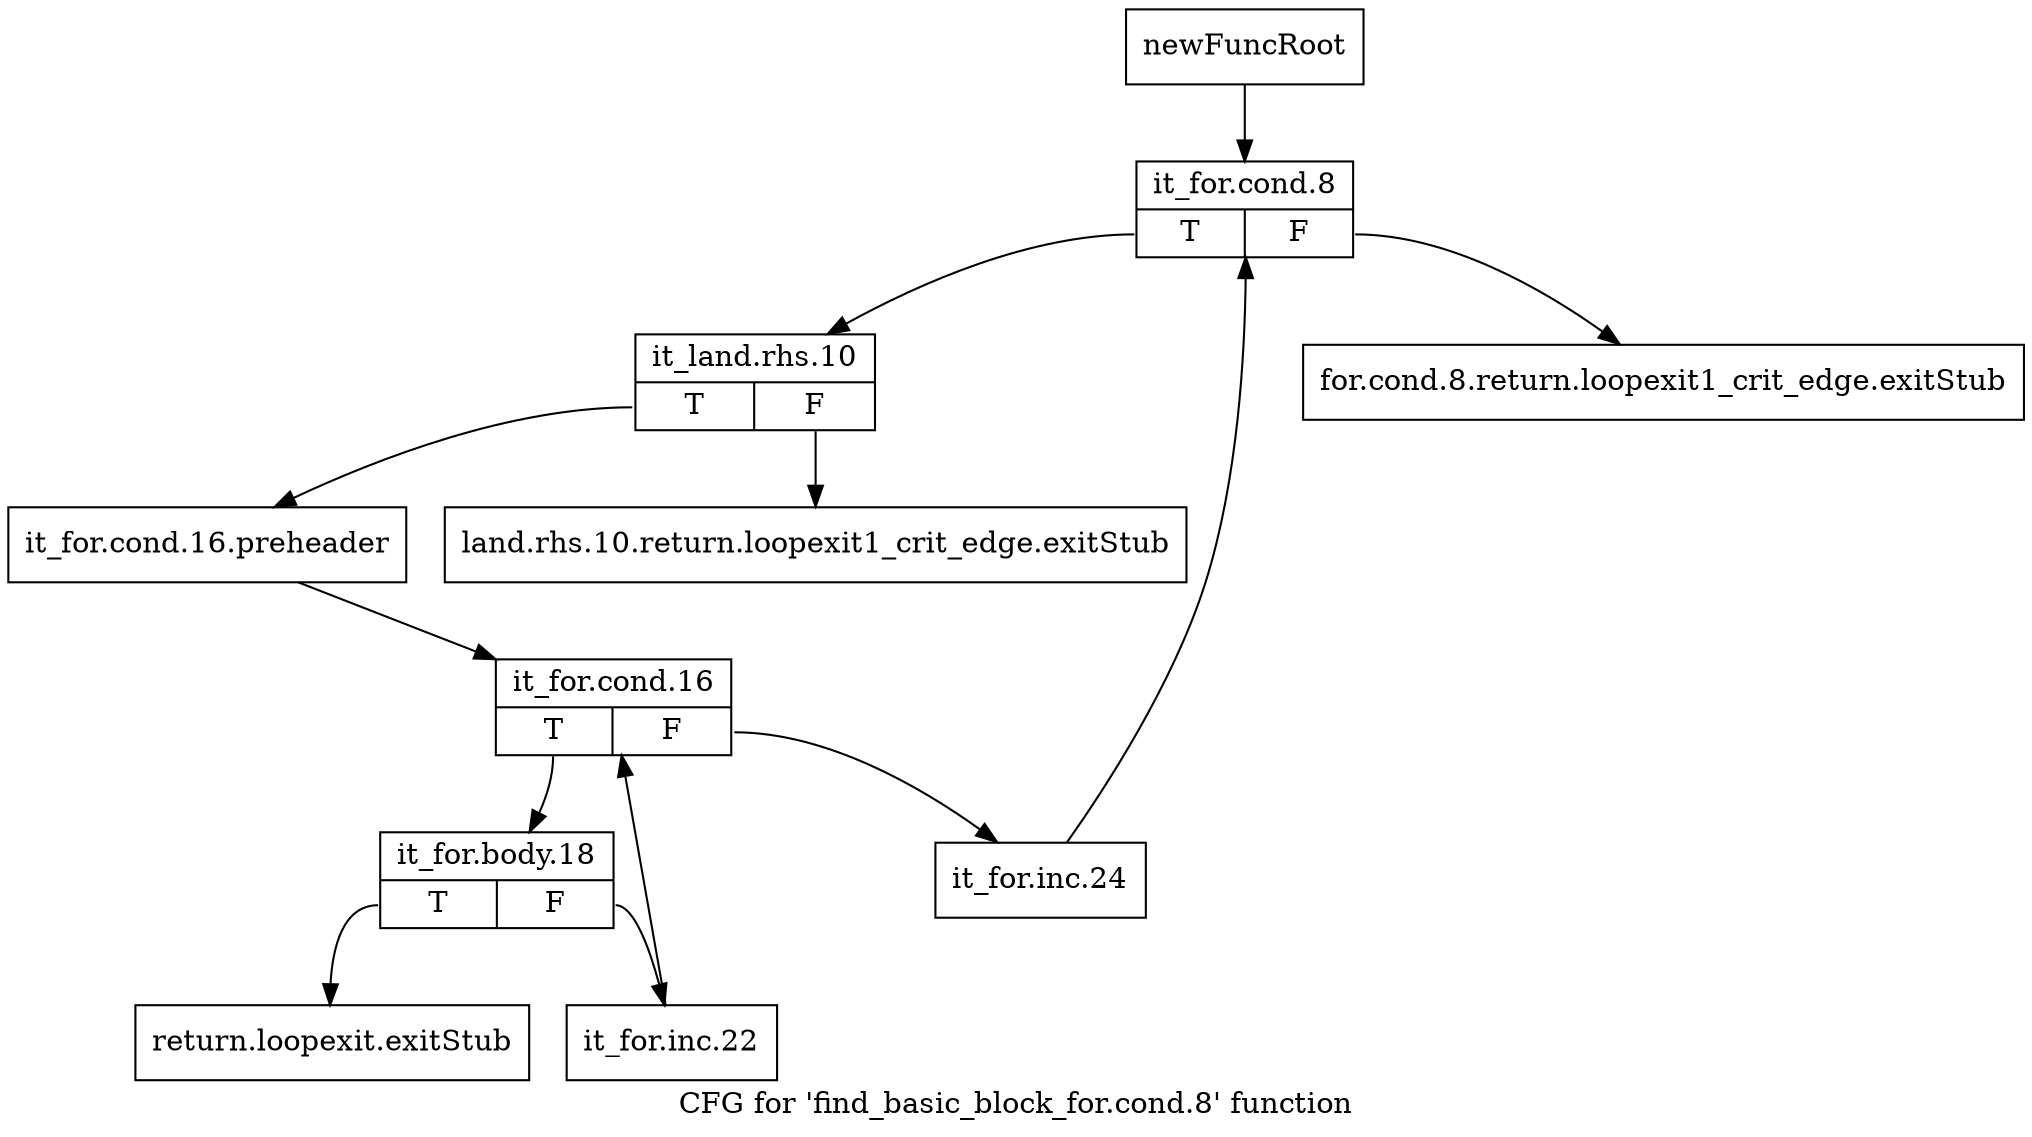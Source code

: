 digraph "CFG for 'find_basic_block_for.cond.8' function" {
	label="CFG for 'find_basic_block_for.cond.8' function";

	Node0xc069640 [shape=record,label="{newFuncRoot}"];
	Node0xc069640 -> Node0xc069780;
	Node0xc069690 [shape=record,label="{for.cond.8.return.loopexit1_crit_edge.exitStub}"];
	Node0xc0696e0 [shape=record,label="{land.rhs.10.return.loopexit1_crit_edge.exitStub}"];
	Node0xc069730 [shape=record,label="{return.loopexit.exitStub}"];
	Node0xc069780 [shape=record,label="{it_for.cond.8|{<s0>T|<s1>F}}"];
	Node0xc069780:s0 -> Node0xc0697d0;
	Node0xc069780:s1 -> Node0xc069690;
	Node0xc0697d0 [shape=record,label="{it_land.rhs.10|{<s0>T|<s1>F}}"];
	Node0xc0697d0:s0 -> Node0xc069820;
	Node0xc0697d0:s1 -> Node0xc0696e0;
	Node0xc069820 [shape=record,label="{it_for.cond.16.preheader}"];
	Node0xc069820 -> Node0xc069870;
	Node0xc069870 [shape=record,label="{it_for.cond.16|{<s0>T|<s1>F}}"];
	Node0xc069870:s0 -> Node0xc069910;
	Node0xc069870:s1 -> Node0xc0698c0;
	Node0xc0698c0 [shape=record,label="{it_for.inc.24}"];
	Node0xc0698c0 -> Node0xc069780;
	Node0xc069910 [shape=record,label="{it_for.body.18|{<s0>T|<s1>F}}"];
	Node0xc069910:s0 -> Node0xc069730;
	Node0xc069910:s1 -> Node0xc069960;
	Node0xc069960 [shape=record,label="{it_for.inc.22}"];
	Node0xc069960 -> Node0xc069870;
}
